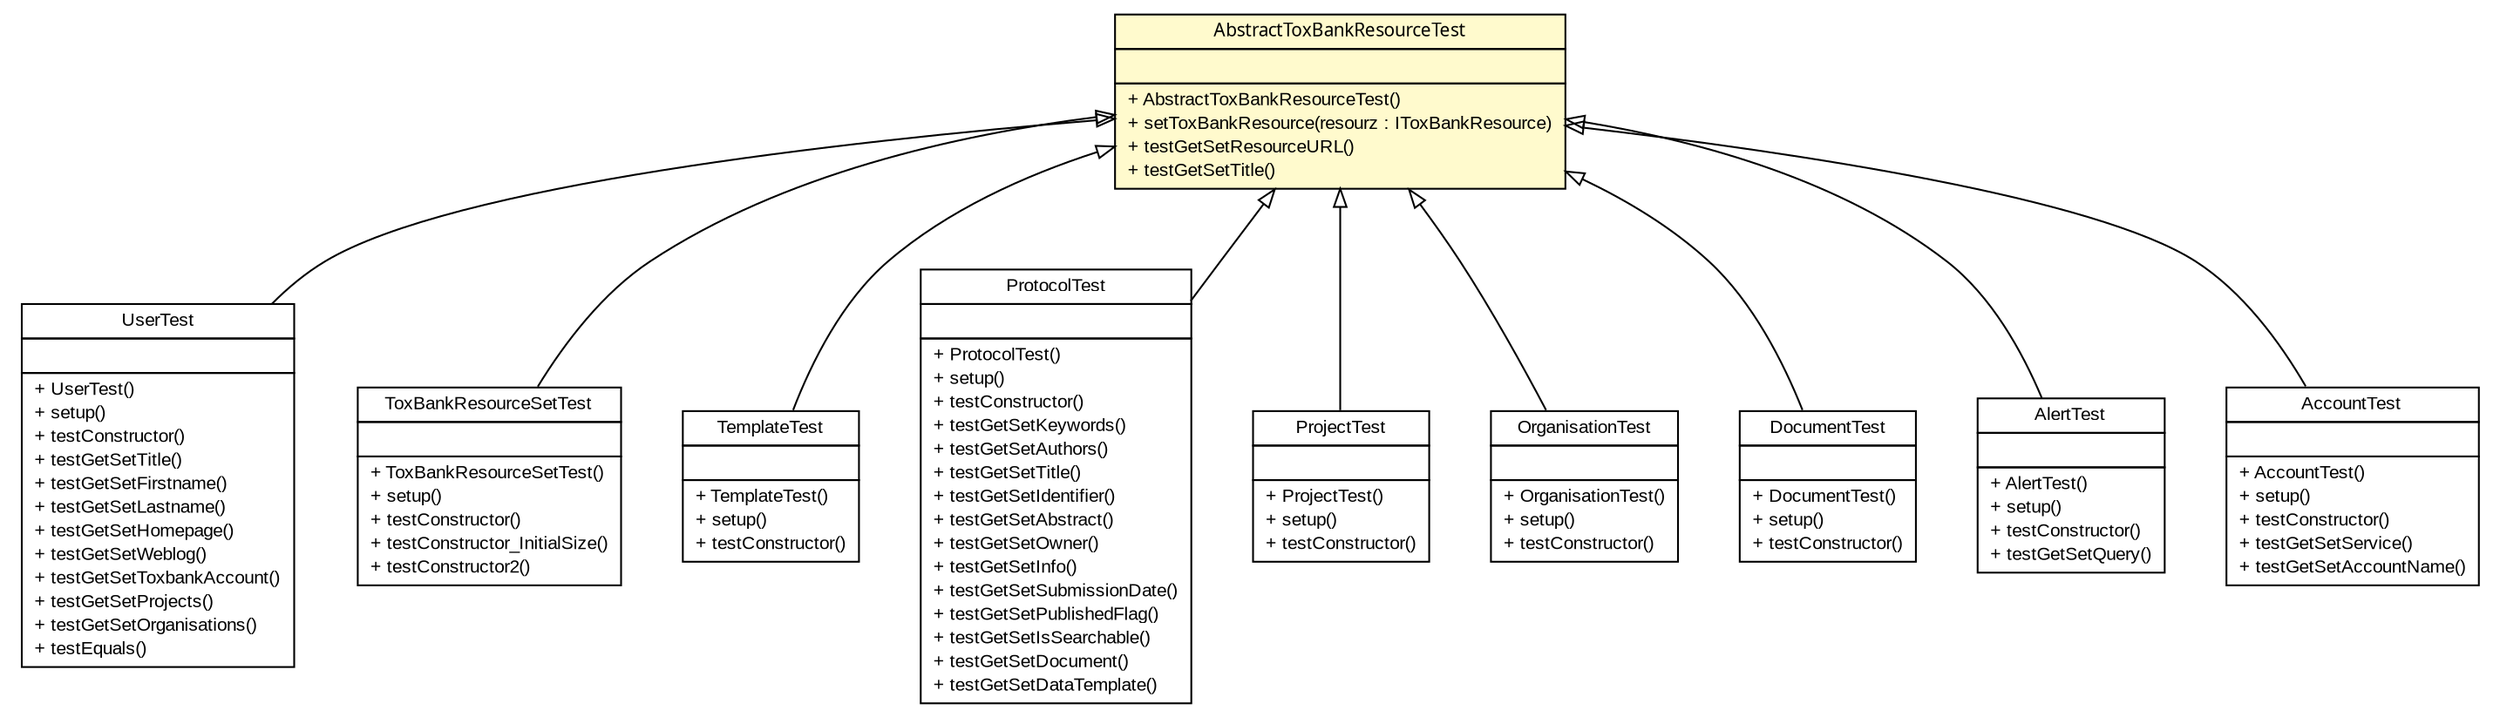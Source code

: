 #!/usr/local/bin/dot
#
# Class diagram 
# Generated by UmlGraph version 4.6 (http://www.spinellis.gr/sw/umlgraph)
#

digraph G {
	edge [fontname="arial",fontsize=10,labelfontname="arial",labelfontsize=10];
	node [fontname="arial",fontsize=10,shape=plaintext];
	// net.toxbank.client.resource.UserTest
	c450 [label=<<table border="0" cellborder="1" cellspacing="0" cellpadding="2" port="p" href="./UserTest.html">
		<tr><td><table border="0" cellspacing="0" cellpadding="1">
			<tr><td> UserTest </td></tr>
		</table></td></tr>
		<tr><td><table border="0" cellspacing="0" cellpadding="1">
			<tr><td align="left">  </td></tr>
		</table></td></tr>
		<tr><td><table border="0" cellspacing="0" cellpadding="1">
			<tr><td align="left"> + UserTest() </td></tr>
			<tr><td align="left"> + setup() </td></tr>
			<tr><td align="left"> + testConstructor() </td></tr>
			<tr><td align="left"> + testGetSetTitle() </td></tr>
			<tr><td align="left"> + testGetSetFirstname() </td></tr>
			<tr><td align="left"> + testGetSetLastname() </td></tr>
			<tr><td align="left"> + testGetSetHomepage() </td></tr>
			<tr><td align="left"> + testGetSetWeblog() </td></tr>
			<tr><td align="left"> + testGetSetToxbankAccount() </td></tr>
			<tr><td align="left"> + testGetSetProjects() </td></tr>
			<tr><td align="left"> + testGetSetOrganisations() </td></tr>
			<tr><td align="left"> + testEquals() </td></tr>
		</table></td></tr>
		</table>>, fontname="arial", fontcolor="black", fontsize=10.0];
	// net.toxbank.client.resource.ToxBankResourceSetTest
	c451 [label=<<table border="0" cellborder="1" cellspacing="0" cellpadding="2" port="p" href="./ToxBankResourceSetTest.html">
		<tr><td><table border="0" cellspacing="0" cellpadding="1">
			<tr><td> ToxBankResourceSetTest </td></tr>
		</table></td></tr>
		<tr><td><table border="0" cellspacing="0" cellpadding="1">
			<tr><td align="left">  </td></tr>
		</table></td></tr>
		<tr><td><table border="0" cellspacing="0" cellpadding="1">
			<tr><td align="left"> + ToxBankResourceSetTest() </td></tr>
			<tr><td align="left"> + setup() </td></tr>
			<tr><td align="left"> + testConstructor() </td></tr>
			<tr><td align="left"> + testConstructor_InitialSize() </td></tr>
			<tr><td align="left"> + testConstructor2() </td></tr>
		</table></td></tr>
		</table>>, fontname="arial", fontcolor="black", fontsize=10.0];
	// net.toxbank.client.resource.TemplateTest
	c452 [label=<<table border="0" cellborder="1" cellspacing="0" cellpadding="2" port="p" href="./TemplateTest.html">
		<tr><td><table border="0" cellspacing="0" cellpadding="1">
			<tr><td> TemplateTest </td></tr>
		</table></td></tr>
		<tr><td><table border="0" cellspacing="0" cellpadding="1">
			<tr><td align="left">  </td></tr>
		</table></td></tr>
		<tr><td><table border="0" cellspacing="0" cellpadding="1">
			<tr><td align="left"> + TemplateTest() </td></tr>
			<tr><td align="left"> + setup() </td></tr>
			<tr><td align="left"> + testConstructor() </td></tr>
		</table></td></tr>
		</table>>, fontname="arial", fontcolor="black", fontsize=10.0];
	// net.toxbank.client.resource.ProtocolTest
	c453 [label=<<table border="0" cellborder="1" cellspacing="0" cellpadding="2" port="p" href="./ProtocolTest.html">
		<tr><td><table border="0" cellspacing="0" cellpadding="1">
			<tr><td> ProtocolTest </td></tr>
		</table></td></tr>
		<tr><td><table border="0" cellspacing="0" cellpadding="1">
			<tr><td align="left">  </td></tr>
		</table></td></tr>
		<tr><td><table border="0" cellspacing="0" cellpadding="1">
			<tr><td align="left"> + ProtocolTest() </td></tr>
			<tr><td align="left"> + setup() </td></tr>
			<tr><td align="left"> + testConstructor() </td></tr>
			<tr><td align="left"> + testGetSetKeywords() </td></tr>
			<tr><td align="left"> + testGetSetAuthors() </td></tr>
			<tr><td align="left"> + testGetSetTitle() </td></tr>
			<tr><td align="left"> + testGetSetIdentifier() </td></tr>
			<tr><td align="left"> + testGetSetAbstract() </td></tr>
			<tr><td align="left"> + testGetSetOwner() </td></tr>
			<tr><td align="left"> + testGetSetInfo() </td></tr>
			<tr><td align="left"> + testGetSetSubmissionDate() </td></tr>
			<tr><td align="left"> + testGetSetPublishedFlag() </td></tr>
			<tr><td align="left"> + testGetSetIsSearchable() </td></tr>
			<tr><td align="left"> + testGetSetDocument() </td></tr>
			<tr><td align="left"> + testGetSetDataTemplate() </td></tr>
		</table></td></tr>
		</table>>, fontname="arial", fontcolor="black", fontsize=10.0];
	// net.toxbank.client.resource.ProjectTest
	c454 [label=<<table border="0" cellborder="1" cellspacing="0" cellpadding="2" port="p" href="./ProjectTest.html">
		<tr><td><table border="0" cellspacing="0" cellpadding="1">
			<tr><td> ProjectTest </td></tr>
		</table></td></tr>
		<tr><td><table border="0" cellspacing="0" cellpadding="1">
			<tr><td align="left">  </td></tr>
		</table></td></tr>
		<tr><td><table border="0" cellspacing="0" cellpadding="1">
			<tr><td align="left"> + ProjectTest() </td></tr>
			<tr><td align="left"> + setup() </td></tr>
			<tr><td align="left"> + testConstructor() </td></tr>
		</table></td></tr>
		</table>>, fontname="arial", fontcolor="black", fontsize=10.0];
	// net.toxbank.client.resource.OrganisationTest
	c455 [label=<<table border="0" cellborder="1" cellspacing="0" cellpadding="2" port="p" href="./OrganisationTest.html">
		<tr><td><table border="0" cellspacing="0" cellpadding="1">
			<tr><td> OrganisationTest </td></tr>
		</table></td></tr>
		<tr><td><table border="0" cellspacing="0" cellpadding="1">
			<tr><td align="left">  </td></tr>
		</table></td></tr>
		<tr><td><table border="0" cellspacing="0" cellpadding="1">
			<tr><td align="left"> + OrganisationTest() </td></tr>
			<tr><td align="left"> + setup() </td></tr>
			<tr><td align="left"> + testConstructor() </td></tr>
		</table></td></tr>
		</table>>, fontname="arial", fontcolor="black", fontsize=10.0];
	// net.toxbank.client.resource.DocumentTest
	c456 [label=<<table border="0" cellborder="1" cellspacing="0" cellpadding="2" port="p" href="./DocumentTest.html">
		<tr><td><table border="0" cellspacing="0" cellpadding="1">
			<tr><td> DocumentTest </td></tr>
		</table></td></tr>
		<tr><td><table border="0" cellspacing="0" cellpadding="1">
			<tr><td align="left">  </td></tr>
		</table></td></tr>
		<tr><td><table border="0" cellspacing="0" cellpadding="1">
			<tr><td align="left"> + DocumentTest() </td></tr>
			<tr><td align="left"> + setup() </td></tr>
			<tr><td align="left"> + testConstructor() </td></tr>
		</table></td></tr>
		</table>>, fontname="arial", fontcolor="black", fontsize=10.0];
	// net.toxbank.client.resource.AlertTest
	c457 [label=<<table border="0" cellborder="1" cellspacing="0" cellpadding="2" port="p" href="./AlertTest.html">
		<tr><td><table border="0" cellspacing="0" cellpadding="1">
			<tr><td> AlertTest </td></tr>
		</table></td></tr>
		<tr><td><table border="0" cellspacing="0" cellpadding="1">
			<tr><td align="left">  </td></tr>
		</table></td></tr>
		<tr><td><table border="0" cellspacing="0" cellpadding="1">
			<tr><td align="left"> + AlertTest() </td></tr>
			<tr><td align="left"> + setup() </td></tr>
			<tr><td align="left"> + testConstructor() </td></tr>
			<tr><td align="left"> + testGetSetQuery() </td></tr>
		</table></td></tr>
		</table>>, fontname="arial", fontcolor="black", fontsize=10.0];
	// net.toxbank.client.resource.AccountTest
	c458 [label=<<table border="0" cellborder="1" cellspacing="0" cellpadding="2" port="p" href="./AccountTest.html">
		<tr><td><table border="0" cellspacing="0" cellpadding="1">
			<tr><td> AccountTest </td></tr>
		</table></td></tr>
		<tr><td><table border="0" cellspacing="0" cellpadding="1">
			<tr><td align="left">  </td></tr>
		</table></td></tr>
		<tr><td><table border="0" cellspacing="0" cellpadding="1">
			<tr><td align="left"> + AccountTest() </td></tr>
			<tr><td align="left"> + setup() </td></tr>
			<tr><td align="left"> + testConstructor() </td></tr>
			<tr><td align="left"> + testGetSetService() </td></tr>
			<tr><td align="left"> + testGetSetAccountName() </td></tr>
		</table></td></tr>
		</table>>, fontname="arial", fontcolor="black", fontsize=10.0];
	// net.toxbank.client.resource.AbstractToxBankResourceTest
	c459 [label=<<table border="0" cellborder="1" cellspacing="0" cellpadding="2" port="p" bgcolor="lemonChiffon" href="./AbstractToxBankResourceTest.html">
		<tr><td><table border="0" cellspacing="0" cellpadding="1">
			<tr><td><font face="ariali"> AbstractToxBankResourceTest </font></td></tr>
		</table></td></tr>
		<tr><td><table border="0" cellspacing="0" cellpadding="1">
			<tr><td align="left">  </td></tr>
		</table></td></tr>
		<tr><td><table border="0" cellspacing="0" cellpadding="1">
			<tr><td align="left"> + AbstractToxBankResourceTest() </td></tr>
			<tr><td align="left"> + setToxBankResource(resourz : IToxBankResource) </td></tr>
			<tr><td align="left"> + testGetSetResourceURL() </td></tr>
			<tr><td align="left"> + testGetSetTitle() </td></tr>
		</table></td></tr>
		</table>>, fontname="arial", fontcolor="black", fontsize=10.0];
	//net.toxbank.client.resource.UserTest extends net.toxbank.client.resource.AbstractToxBankResourceTest
	c459:p -> c450:p [dir=back,arrowtail=empty];
	//net.toxbank.client.resource.ToxBankResourceSetTest extends net.toxbank.client.resource.AbstractToxBankResourceTest
	c459:p -> c451:p [dir=back,arrowtail=empty];
	//net.toxbank.client.resource.TemplateTest extends net.toxbank.client.resource.AbstractToxBankResourceTest
	c459:p -> c452:p [dir=back,arrowtail=empty];
	//net.toxbank.client.resource.ProtocolTest extends net.toxbank.client.resource.AbstractToxBankResourceTest
	c459:p -> c453:p [dir=back,arrowtail=empty];
	//net.toxbank.client.resource.ProjectTest extends net.toxbank.client.resource.AbstractToxBankResourceTest
	c459:p -> c454:p [dir=back,arrowtail=empty];
	//net.toxbank.client.resource.OrganisationTest extends net.toxbank.client.resource.AbstractToxBankResourceTest
	c459:p -> c455:p [dir=back,arrowtail=empty];
	//net.toxbank.client.resource.DocumentTest extends net.toxbank.client.resource.AbstractToxBankResourceTest
	c459:p -> c456:p [dir=back,arrowtail=empty];
	//net.toxbank.client.resource.AlertTest extends net.toxbank.client.resource.AbstractToxBankResourceTest
	c459:p -> c457:p [dir=back,arrowtail=empty];
	//net.toxbank.client.resource.AccountTest extends net.toxbank.client.resource.AbstractToxBankResourceTest
	c459:p -> c458:p [dir=back,arrowtail=empty];
}

